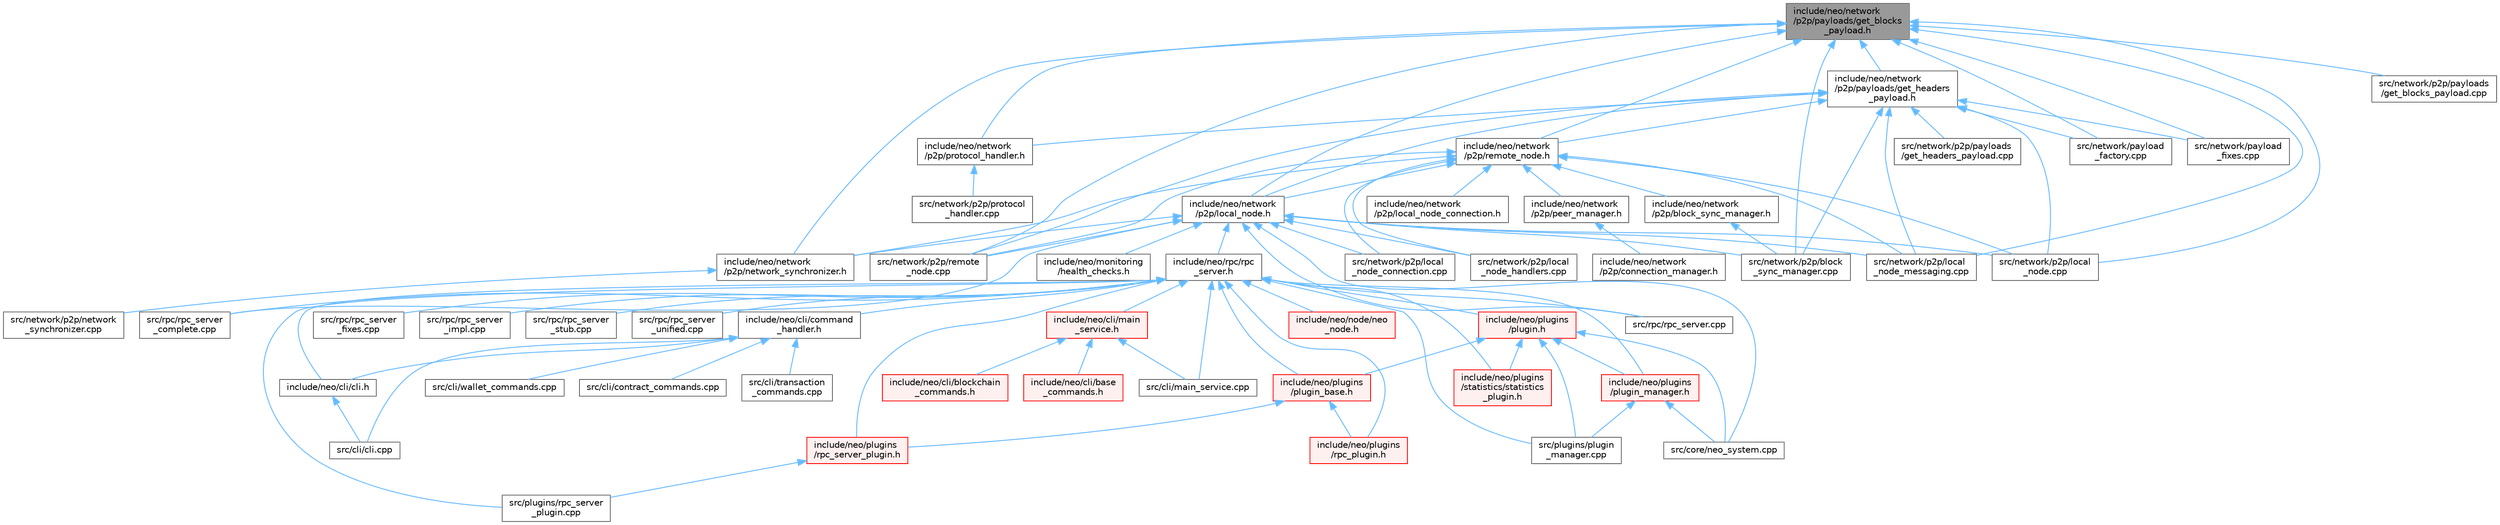 digraph "include/neo/network/p2p/payloads/get_blocks_payload.h"
{
 // LATEX_PDF_SIZE
  bgcolor="transparent";
  edge [fontname=Helvetica,fontsize=10,labelfontname=Helvetica,labelfontsize=10];
  node [fontname=Helvetica,fontsize=10,shape=box,height=0.2,width=0.4];
  Node1 [id="Node000001",label="include/neo/network\l/p2p/payloads/get_blocks\l_payload.h",height=0.2,width=0.4,color="gray40", fillcolor="grey60", style="filled", fontcolor="black",tooltip=" "];
  Node1 -> Node2 [id="edge1_Node000001_Node000002",dir="back",color="steelblue1",style="solid",tooltip=" "];
  Node2 [id="Node000002",label="include/neo/network\l/p2p/local_node.h",height=0.2,width=0.4,color="grey40", fillcolor="white", style="filled",URL="$local__node_8h.html",tooltip=" "];
  Node2 -> Node3 [id="edge2_Node000002_Node000003",dir="back",color="steelblue1",style="solid",tooltip=" "];
  Node3 [id="Node000003",label="include/neo/monitoring\l/health_checks.h",height=0.2,width=0.4,color="grey40", fillcolor="white", style="filled",URL="$health__checks_8h.html",tooltip=" "];
  Node2 -> Node4 [id="edge3_Node000002_Node000004",dir="back",color="steelblue1",style="solid",tooltip=" "];
  Node4 [id="Node000004",label="include/neo/network\l/p2p/network_synchronizer.h",height=0.2,width=0.4,color="grey40", fillcolor="white", style="filled",URL="$network__synchronizer_8h.html",tooltip=" "];
  Node4 -> Node5 [id="edge4_Node000004_Node000005",dir="back",color="steelblue1",style="solid",tooltip=" "];
  Node5 [id="Node000005",label="src/network/p2p/network\l_synchronizer.cpp",height=0.2,width=0.4,color="grey40", fillcolor="white", style="filled",URL="$network__synchronizer_8cpp.html",tooltip=" "];
  Node2 -> Node6 [id="edge5_Node000002_Node000006",dir="back",color="steelblue1",style="solid",tooltip=" "];
  Node6 [id="Node000006",label="include/neo/rpc/rpc\l_server.h",height=0.2,width=0.4,color="grey40", fillcolor="white", style="filled",URL="$rpc__server_8h.html",tooltip=" "];
  Node6 -> Node7 [id="edge6_Node000006_Node000007",dir="back",color="steelblue1",style="solid",tooltip=" "];
  Node7 [id="Node000007",label="include/neo/cli/cli.h",height=0.2,width=0.4,color="grey40", fillcolor="white", style="filled",URL="$cli_8h.html",tooltip=" "];
  Node7 -> Node8 [id="edge7_Node000007_Node000008",dir="back",color="steelblue1",style="solid",tooltip=" "];
  Node8 [id="Node000008",label="src/cli/cli.cpp",height=0.2,width=0.4,color="grey40", fillcolor="white", style="filled",URL="$cli_8cpp.html",tooltip=" "];
  Node6 -> Node9 [id="edge8_Node000006_Node000009",dir="back",color="steelblue1",style="solid",tooltip=" "];
  Node9 [id="Node000009",label="include/neo/cli/command\l_handler.h",height=0.2,width=0.4,color="grey40", fillcolor="white", style="filled",URL="$command__handler_8h.html",tooltip=" "];
  Node9 -> Node7 [id="edge9_Node000009_Node000007",dir="back",color="steelblue1",style="solid",tooltip=" "];
  Node9 -> Node8 [id="edge10_Node000009_Node000008",dir="back",color="steelblue1",style="solid",tooltip=" "];
  Node9 -> Node10 [id="edge11_Node000009_Node000010",dir="back",color="steelblue1",style="solid",tooltip=" "];
  Node10 [id="Node000010",label="src/cli/contract_commands.cpp",height=0.2,width=0.4,color="grey40", fillcolor="white", style="filled",URL="$contract__commands_8cpp.html",tooltip=" "];
  Node9 -> Node11 [id="edge12_Node000009_Node000011",dir="back",color="steelblue1",style="solid",tooltip=" "];
  Node11 [id="Node000011",label="src/cli/transaction\l_commands.cpp",height=0.2,width=0.4,color="grey40", fillcolor="white", style="filled",URL="$transaction__commands_8cpp.html",tooltip=" "];
  Node9 -> Node12 [id="edge13_Node000009_Node000012",dir="back",color="steelblue1",style="solid",tooltip=" "];
  Node12 [id="Node000012",label="src/cli/wallet_commands.cpp",height=0.2,width=0.4,color="grey40", fillcolor="white", style="filled",URL="$wallet__commands_8cpp.html",tooltip=" "];
  Node6 -> Node13 [id="edge14_Node000006_Node000013",dir="back",color="steelblue1",style="solid",tooltip=" "];
  Node13 [id="Node000013",label="include/neo/cli/main\l_service.h",height=0.2,width=0.4,color="red", fillcolor="#FFF0F0", style="filled",URL="$main__service_8h.html",tooltip=" "];
  Node13 -> Node14 [id="edge15_Node000013_Node000014",dir="back",color="steelblue1",style="solid",tooltip=" "];
  Node14 [id="Node000014",label="include/neo/cli/base\l_commands.h",height=0.2,width=0.4,color="red", fillcolor="#FFF0F0", style="filled",URL="$base__commands_8h.html",tooltip=" "];
  Node13 -> Node16 [id="edge16_Node000013_Node000016",dir="back",color="steelblue1",style="solid",tooltip=" "];
  Node16 [id="Node000016",label="include/neo/cli/blockchain\l_commands.h",height=0.2,width=0.4,color="red", fillcolor="#FFF0F0", style="filled",URL="$blockchain__commands_8h.html",tooltip=" "];
  Node13 -> Node22 [id="edge17_Node000013_Node000022",dir="back",color="steelblue1",style="solid",tooltip=" "];
  Node22 [id="Node000022",label="src/cli/main_service.cpp",height=0.2,width=0.4,color="grey40", fillcolor="white", style="filled",URL="$main__service_8cpp.html",tooltip=" "];
  Node6 -> Node26 [id="edge18_Node000006_Node000026",dir="back",color="steelblue1",style="solid",tooltip=" "];
  Node26 [id="Node000026",label="include/neo/node/neo\l_node.h",height=0.2,width=0.4,color="red", fillcolor="#FFF0F0", style="filled",URL="$neo__node_8h.html",tooltip=" "];
  Node6 -> Node31 [id="edge19_Node000006_Node000031",dir="back",color="steelblue1",style="solid",tooltip=" "];
  Node31 [id="Node000031",label="include/neo/plugins\l/plugin.h",height=0.2,width=0.4,color="red", fillcolor="#FFF0F0", style="filled",URL="$plugins_2plugin_8h.html",tooltip=" "];
  Node31 -> Node32 [id="edge20_Node000031_Node000032",dir="back",color="steelblue1",style="solid",tooltip=" "];
  Node32 [id="Node000032",label="include/neo/plugins\l/plugin_base.h",height=0.2,width=0.4,color="red", fillcolor="#FFF0F0", style="filled",URL="$plugin__base_8h.html",tooltip=" "];
  Node32 -> Node38 [id="edge21_Node000032_Node000038",dir="back",color="steelblue1",style="solid",tooltip=" "];
  Node38 [id="Node000038",label="include/neo/plugins\l/rpc_plugin.h",height=0.2,width=0.4,color="red", fillcolor="#FFF0F0", style="filled",URL="$rpc__plugin_8h.html",tooltip=" "];
  Node32 -> Node40 [id="edge22_Node000032_Node000040",dir="back",color="steelblue1",style="solid",tooltip=" "];
  Node40 [id="Node000040",label="include/neo/plugins\l/rpc_server_plugin.h",height=0.2,width=0.4,color="red", fillcolor="#FFF0F0", style="filled",URL="$rpc__server__plugin_8h.html",tooltip=" "];
  Node40 -> Node41 [id="edge23_Node000040_Node000041",dir="back",color="steelblue1",style="solid",tooltip=" "];
  Node41 [id="Node000041",label="src/plugins/rpc_server\l_plugin.cpp",height=0.2,width=0.4,color="grey40", fillcolor="white", style="filled",URL="$rpc__server__plugin_8cpp.html",tooltip=" "];
  Node31 -> Node49 [id="edge24_Node000031_Node000049",dir="back",color="steelblue1",style="solid",tooltip=" "];
  Node49 [id="Node000049",label="include/neo/plugins\l/plugin_manager.h",height=0.2,width=0.4,color="red", fillcolor="#FFF0F0", style="filled",URL="$plugin__manager_8h.html",tooltip=" "];
  Node49 -> Node51 [id="edge25_Node000049_Node000051",dir="back",color="steelblue1",style="solid",tooltip=" "];
  Node51 [id="Node000051",label="src/core/neo_system.cpp",height=0.2,width=0.4,color="grey40", fillcolor="white", style="filled",URL="$core_2neo__system_8cpp.html",tooltip=" "];
  Node49 -> Node52 [id="edge26_Node000049_Node000052",dir="back",color="steelblue1",style="solid",tooltip=" "];
  Node52 [id="Node000052",label="src/plugins/plugin\l_manager.cpp",height=0.2,width=0.4,color="grey40", fillcolor="white", style="filled",URL="$plugin__manager_8cpp.html",tooltip=" "];
  Node31 -> Node53 [id="edge27_Node000031_Node000053",dir="back",color="steelblue1",style="solid",tooltip=" "];
  Node53 [id="Node000053",label="include/neo/plugins\l/statistics/statistics\l_plugin.h",height=0.2,width=0.4,color="red", fillcolor="#FFF0F0", style="filled",URL="$statistics_2statistics__plugin_8h.html",tooltip=" "];
  Node31 -> Node51 [id="edge28_Node000031_Node000051",dir="back",color="steelblue1",style="solid",tooltip=" "];
  Node31 -> Node52 [id="edge29_Node000031_Node000052",dir="back",color="steelblue1",style="solid",tooltip=" "];
  Node6 -> Node32 [id="edge30_Node000006_Node000032",dir="back",color="steelblue1",style="solid",tooltip=" "];
  Node6 -> Node49 [id="edge31_Node000006_Node000049",dir="back",color="steelblue1",style="solid",tooltip=" "];
  Node6 -> Node38 [id="edge32_Node000006_Node000038",dir="back",color="steelblue1",style="solid",tooltip=" "];
  Node6 -> Node40 [id="edge33_Node000006_Node000040",dir="back",color="steelblue1",style="solid",tooltip=" "];
  Node6 -> Node53 [id="edge34_Node000006_Node000053",dir="back",color="steelblue1",style="solid",tooltip=" "];
  Node6 -> Node22 [id="edge35_Node000006_Node000022",dir="back",color="steelblue1",style="solid",tooltip=" "];
  Node6 -> Node52 [id="edge36_Node000006_Node000052",dir="back",color="steelblue1",style="solid",tooltip=" "];
  Node6 -> Node41 [id="edge37_Node000006_Node000041",dir="back",color="steelblue1",style="solid",tooltip=" "];
  Node6 -> Node57 [id="edge38_Node000006_Node000057",dir="back",color="steelblue1",style="solid",tooltip=" "];
  Node57 [id="Node000057",label="src/rpc/rpc_server.cpp",height=0.2,width=0.4,color="grey40", fillcolor="white", style="filled",URL="$rpc__server_8cpp.html",tooltip=" "];
  Node6 -> Node58 [id="edge39_Node000006_Node000058",dir="back",color="steelblue1",style="solid",tooltip=" "];
  Node58 [id="Node000058",label="src/rpc/rpc_server\l_complete.cpp",height=0.2,width=0.4,color="grey40", fillcolor="white", style="filled",URL="$rpc__server__complete_8cpp.html",tooltip=" "];
  Node6 -> Node59 [id="edge40_Node000006_Node000059",dir="back",color="steelblue1",style="solid",tooltip=" "];
  Node59 [id="Node000059",label="src/rpc/rpc_server\l_fixes.cpp",height=0.2,width=0.4,color="grey40", fillcolor="white", style="filled",URL="$rpc__server__fixes_8cpp.html",tooltip=" "];
  Node6 -> Node60 [id="edge41_Node000006_Node000060",dir="back",color="steelblue1",style="solid",tooltip=" "];
  Node60 [id="Node000060",label="src/rpc/rpc_server\l_impl.cpp",height=0.2,width=0.4,color="grey40", fillcolor="white", style="filled",URL="$rpc__server__impl_8cpp.html",tooltip=" "];
  Node6 -> Node61 [id="edge42_Node000006_Node000061",dir="back",color="steelblue1",style="solid",tooltip=" "];
  Node61 [id="Node000061",label="src/rpc/rpc_server\l_stub.cpp",height=0.2,width=0.4,color="grey40", fillcolor="white", style="filled",URL="$rpc__server__stub_8cpp.html",tooltip=" "];
  Node6 -> Node62 [id="edge43_Node000006_Node000062",dir="back",color="steelblue1",style="solid",tooltip=" "];
  Node62 [id="Node000062",label="src/rpc/rpc_server\l_unified.cpp",height=0.2,width=0.4,color="grey40", fillcolor="white", style="filled",URL="$rpc__server__unified_8cpp.html",tooltip=" "];
  Node2 -> Node51 [id="edge44_Node000002_Node000051",dir="back",color="steelblue1",style="solid",tooltip=" "];
  Node2 -> Node63 [id="edge45_Node000002_Node000063",dir="back",color="steelblue1",style="solid",tooltip=" "];
  Node63 [id="Node000063",label="src/network/p2p/block\l_sync_manager.cpp",height=0.2,width=0.4,color="grey40", fillcolor="white", style="filled",URL="$block__sync__manager_8cpp.html",tooltip=" "];
  Node2 -> Node64 [id="edge46_Node000002_Node000064",dir="back",color="steelblue1",style="solid",tooltip=" "];
  Node64 [id="Node000064",label="src/network/p2p/local\l_node.cpp",height=0.2,width=0.4,color="grey40", fillcolor="white", style="filled",URL="$local__node_8cpp.html",tooltip=" "];
  Node2 -> Node65 [id="edge47_Node000002_Node000065",dir="back",color="steelblue1",style="solid",tooltip=" "];
  Node65 [id="Node000065",label="src/network/p2p/local\l_node_connection.cpp",height=0.2,width=0.4,color="grey40", fillcolor="white", style="filled",URL="$local__node__connection_8cpp.html",tooltip=" "];
  Node2 -> Node66 [id="edge48_Node000002_Node000066",dir="back",color="steelblue1",style="solid",tooltip=" "];
  Node66 [id="Node000066",label="src/network/p2p/local\l_node_handlers.cpp",height=0.2,width=0.4,color="grey40", fillcolor="white", style="filled",URL="$local__node__handlers_8cpp.html",tooltip=" "];
  Node2 -> Node67 [id="edge49_Node000002_Node000067",dir="back",color="steelblue1",style="solid",tooltip=" "];
  Node67 [id="Node000067",label="src/network/p2p/local\l_node_messaging.cpp",height=0.2,width=0.4,color="grey40", fillcolor="white", style="filled",URL="$local__node__messaging_8cpp.html",tooltip=" "];
  Node2 -> Node68 [id="edge50_Node000002_Node000068",dir="back",color="steelblue1",style="solid",tooltip=" "];
  Node68 [id="Node000068",label="src/network/p2p/remote\l_node.cpp",height=0.2,width=0.4,color="grey40", fillcolor="white", style="filled",URL="$remote__node_8cpp.html",tooltip=" "];
  Node2 -> Node57 [id="edge51_Node000002_Node000057",dir="back",color="steelblue1",style="solid",tooltip=" "];
  Node2 -> Node58 [id="edge52_Node000002_Node000058",dir="back",color="steelblue1",style="solid",tooltip=" "];
  Node1 -> Node4 [id="edge53_Node000001_Node000004",dir="back",color="steelblue1",style="solid",tooltip=" "];
  Node1 -> Node69 [id="edge54_Node000001_Node000069",dir="back",color="steelblue1",style="solid",tooltip=" "];
  Node69 [id="Node000069",label="include/neo/network\l/p2p/payloads/get_headers\l_payload.h",height=0.2,width=0.4,color="grey40", fillcolor="white", style="filled",URL="$get__headers__payload_8h.html",tooltip=" "];
  Node69 -> Node2 [id="edge55_Node000069_Node000002",dir="back",color="steelblue1",style="solid",tooltip=" "];
  Node69 -> Node70 [id="edge56_Node000069_Node000070",dir="back",color="steelblue1",style="solid",tooltip=" "];
  Node70 [id="Node000070",label="include/neo/network\l/p2p/protocol_handler.h",height=0.2,width=0.4,color="grey40", fillcolor="white", style="filled",URL="$protocol__handler_8h.html",tooltip=" "];
  Node70 -> Node71 [id="edge57_Node000070_Node000071",dir="back",color="steelblue1",style="solid",tooltip=" "];
  Node71 [id="Node000071",label="src/network/p2p/protocol\l_handler.cpp",height=0.2,width=0.4,color="grey40", fillcolor="white", style="filled",URL="$protocol__handler_8cpp.html",tooltip=" "];
  Node69 -> Node72 [id="edge58_Node000069_Node000072",dir="back",color="steelblue1",style="solid",tooltip=" "];
  Node72 [id="Node000072",label="include/neo/network\l/p2p/remote_node.h",height=0.2,width=0.4,color="grey40", fillcolor="white", style="filled",URL="$remote__node_8h.html",tooltip=" "];
  Node72 -> Node73 [id="edge59_Node000072_Node000073",dir="back",color="steelblue1",style="solid",tooltip=" "];
  Node73 [id="Node000073",label="include/neo/network\l/p2p/block_sync_manager.h",height=0.2,width=0.4,color="grey40", fillcolor="white", style="filled",URL="$block__sync__manager_8h.html",tooltip=" "];
  Node73 -> Node63 [id="edge60_Node000073_Node000063",dir="back",color="steelblue1",style="solid",tooltip=" "];
  Node72 -> Node2 [id="edge61_Node000072_Node000002",dir="back",color="steelblue1",style="solid",tooltip=" "];
  Node72 -> Node74 [id="edge62_Node000072_Node000074",dir="back",color="steelblue1",style="solid",tooltip=" "];
  Node74 [id="Node000074",label="include/neo/network\l/p2p/local_node_connection.h",height=0.2,width=0.4,color="grey40", fillcolor="white", style="filled",URL="$local__node__connection_8h.html",tooltip=" "];
  Node72 -> Node4 [id="edge63_Node000072_Node000004",dir="back",color="steelblue1",style="solid",tooltip=" "];
  Node72 -> Node75 [id="edge64_Node000072_Node000075",dir="back",color="steelblue1",style="solid",tooltip=" "];
  Node75 [id="Node000075",label="include/neo/network\l/p2p/peer_manager.h",height=0.2,width=0.4,color="grey40", fillcolor="white", style="filled",URL="$peer__manager_8h.html",tooltip=" "];
  Node75 -> Node76 [id="edge65_Node000075_Node000076",dir="back",color="steelblue1",style="solid",tooltip=" "];
  Node76 [id="Node000076",label="include/neo/network\l/p2p/connection_manager.h",height=0.2,width=0.4,color="grey40", fillcolor="white", style="filled",URL="$p2p_2connection__manager_8h.html",tooltip=" "];
  Node72 -> Node64 [id="edge66_Node000072_Node000064",dir="back",color="steelblue1",style="solid",tooltip=" "];
  Node72 -> Node65 [id="edge67_Node000072_Node000065",dir="back",color="steelblue1",style="solid",tooltip=" "];
  Node72 -> Node66 [id="edge68_Node000072_Node000066",dir="back",color="steelblue1",style="solid",tooltip=" "];
  Node72 -> Node67 [id="edge69_Node000072_Node000067",dir="back",color="steelblue1",style="solid",tooltip=" "];
  Node72 -> Node68 [id="edge70_Node000072_Node000068",dir="back",color="steelblue1",style="solid",tooltip=" "];
  Node69 -> Node63 [id="edge71_Node000069_Node000063",dir="back",color="steelblue1",style="solid",tooltip=" "];
  Node69 -> Node64 [id="edge72_Node000069_Node000064",dir="back",color="steelblue1",style="solid",tooltip=" "];
  Node69 -> Node67 [id="edge73_Node000069_Node000067",dir="back",color="steelblue1",style="solid",tooltip=" "];
  Node69 -> Node77 [id="edge74_Node000069_Node000077",dir="back",color="steelblue1",style="solid",tooltip=" "];
  Node77 [id="Node000077",label="src/network/p2p/payloads\l/get_headers_payload.cpp",height=0.2,width=0.4,color="grey40", fillcolor="white", style="filled",URL="$get__headers__payload_8cpp.html",tooltip=" "];
  Node69 -> Node68 [id="edge75_Node000069_Node000068",dir="back",color="steelblue1",style="solid",tooltip=" "];
  Node69 -> Node78 [id="edge76_Node000069_Node000078",dir="back",color="steelblue1",style="solid",tooltip=" "];
  Node78 [id="Node000078",label="src/network/payload\l_factory.cpp",height=0.2,width=0.4,color="grey40", fillcolor="white", style="filled",URL="$payload__factory_8cpp.html",tooltip=" "];
  Node69 -> Node79 [id="edge77_Node000069_Node000079",dir="back",color="steelblue1",style="solid",tooltip=" "];
  Node79 [id="Node000079",label="src/network/payload\l_fixes.cpp",height=0.2,width=0.4,color="grey40", fillcolor="white", style="filled",URL="$payload__fixes_8cpp.html",tooltip=" "];
  Node1 -> Node70 [id="edge78_Node000001_Node000070",dir="back",color="steelblue1",style="solid",tooltip=" "];
  Node1 -> Node72 [id="edge79_Node000001_Node000072",dir="back",color="steelblue1",style="solid",tooltip=" "];
  Node1 -> Node63 [id="edge80_Node000001_Node000063",dir="back",color="steelblue1",style="solid",tooltip=" "];
  Node1 -> Node64 [id="edge81_Node000001_Node000064",dir="back",color="steelblue1",style="solid",tooltip=" "];
  Node1 -> Node67 [id="edge82_Node000001_Node000067",dir="back",color="steelblue1",style="solid",tooltip=" "];
  Node1 -> Node80 [id="edge83_Node000001_Node000080",dir="back",color="steelblue1",style="solid",tooltip=" "];
  Node80 [id="Node000080",label="src/network/p2p/payloads\l/get_blocks_payload.cpp",height=0.2,width=0.4,color="grey40", fillcolor="white", style="filled",URL="$get__blocks__payload_8cpp.html",tooltip=" "];
  Node1 -> Node68 [id="edge84_Node000001_Node000068",dir="back",color="steelblue1",style="solid",tooltip=" "];
  Node1 -> Node78 [id="edge85_Node000001_Node000078",dir="back",color="steelblue1",style="solid",tooltip=" "];
  Node1 -> Node79 [id="edge86_Node000001_Node000079",dir="back",color="steelblue1",style="solid",tooltip=" "];
}
